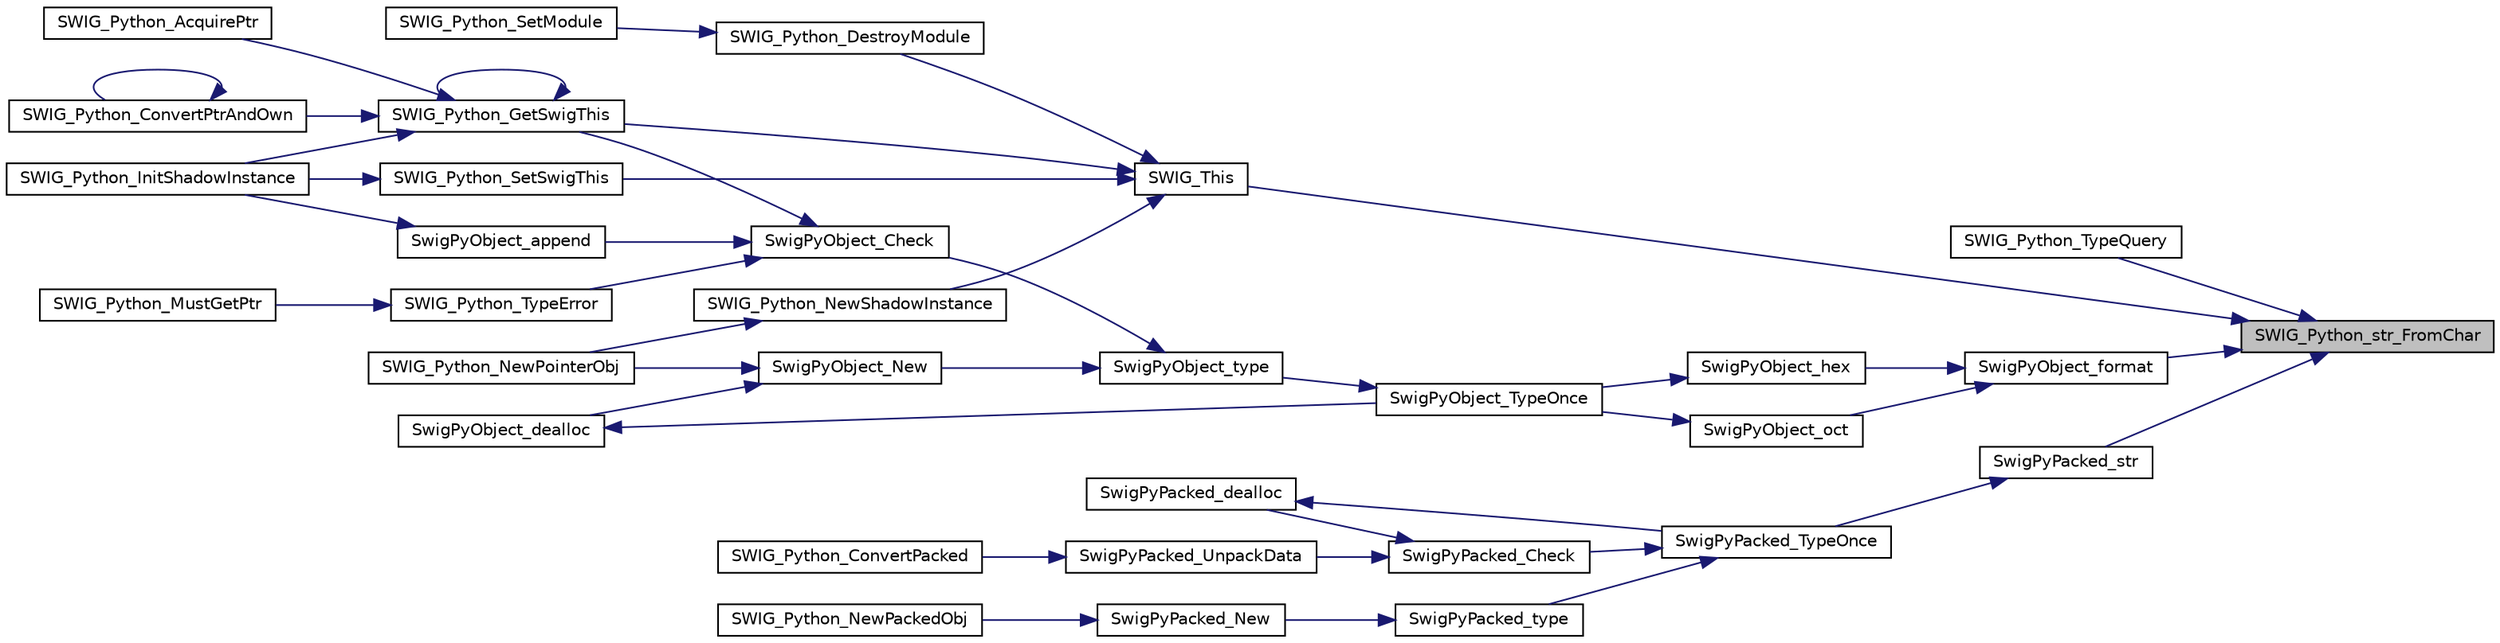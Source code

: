 digraph "SWIG_Python_str_FromChar"
{
 // LATEX_PDF_SIZE
  edge [fontname="Helvetica",fontsize="10",labelfontname="Helvetica",labelfontsize="10"];
  node [fontname="Helvetica",fontsize="10",shape=record];
  rankdir="RL";
  Node1 [label="SWIG_Python_str_FromChar",height=0.2,width=0.4,color="black", fillcolor="grey75", style="filled", fontcolor="black",tooltip=" "];
  Node1 -> Node2 [dir="back",color="midnightblue",fontsize="10",style="solid",fontname="Helvetica"];
  Node2 [label="SWIG_Python_TypeQuery",height=0.2,width=0.4,color="black", fillcolor="white", style="filled",URL="$de/d48/swig__runtime_8h.html#a849118cf6e81c481c06003b5324c397d",tooltip=" "];
  Node1 -> Node3 [dir="back",color="midnightblue",fontsize="10",style="solid",fontname="Helvetica"];
  Node3 [label="SWIG_This",height=0.2,width=0.4,color="black", fillcolor="white", style="filled",URL="$de/d48/swig__runtime_8h.html#ac3a66f5e4a274b17e1f7f5180250d1c8",tooltip=" "];
  Node3 -> Node4 [dir="back",color="midnightblue",fontsize="10",style="solid",fontname="Helvetica"];
  Node4 [label="SWIG_Python_DestroyModule",height=0.2,width=0.4,color="black", fillcolor="white", style="filled",URL="$de/d48/swig__runtime_8h.html#a6719d81d1c641253fadca31bbae050d0",tooltip=" "];
  Node4 -> Node5 [dir="back",color="midnightblue",fontsize="10",style="solid",fontname="Helvetica"];
  Node5 [label="SWIG_Python_SetModule",height=0.2,width=0.4,color="black", fillcolor="white", style="filled",URL="$de/d48/swig__runtime_8h.html#a97dcf2ac96af7ac919ccb8784322945d",tooltip=" "];
  Node3 -> Node6 [dir="back",color="midnightblue",fontsize="10",style="solid",fontname="Helvetica"];
  Node6 [label="SWIG_Python_GetSwigThis",height=0.2,width=0.4,color="black", fillcolor="white", style="filled",URL="$de/d48/swig__runtime_8h.html#ad0f863f0634d92d40cbc7dab4bba2f9b",tooltip=" "];
  Node6 -> Node7 [dir="back",color="midnightblue",fontsize="10",style="solid",fontname="Helvetica"];
  Node7 [label="SWIG_Python_AcquirePtr",height=0.2,width=0.4,color="black", fillcolor="white", style="filled",URL="$de/d48/swig__runtime_8h.html#afddb1b639fb789e0f8aa35e8e5f2635f",tooltip=" "];
  Node6 -> Node8 [dir="back",color="midnightblue",fontsize="10",style="solid",fontname="Helvetica"];
  Node8 [label="SWIG_Python_ConvertPtrAndOwn",height=0.2,width=0.4,color="black", fillcolor="white", style="filled",URL="$de/d48/swig__runtime_8h.html#ab5bec3f786db25fd4085c1534d785a0d",tooltip=" "];
  Node8 -> Node8 [dir="back",color="midnightblue",fontsize="10",style="solid",fontname="Helvetica"];
  Node6 -> Node6 [dir="back",color="midnightblue",fontsize="10",style="solid",fontname="Helvetica"];
  Node6 -> Node9 [dir="back",color="midnightblue",fontsize="10",style="solid",fontname="Helvetica"];
  Node9 [label="SWIG_Python_InitShadowInstance",height=0.2,width=0.4,color="black", fillcolor="white", style="filled",URL="$de/d48/swig__runtime_8h.html#af6b04c7cf42a9e06a528481c86d2c41c",tooltip=" "];
  Node3 -> Node10 [dir="back",color="midnightblue",fontsize="10",style="solid",fontname="Helvetica"];
  Node10 [label="SWIG_Python_NewShadowInstance",height=0.2,width=0.4,color="black", fillcolor="white", style="filled",URL="$de/d48/swig__runtime_8h.html#a26d08bb58478064a98c5ec7c25f915a0",tooltip=" "];
  Node10 -> Node11 [dir="back",color="midnightblue",fontsize="10",style="solid",fontname="Helvetica"];
  Node11 [label="SWIG_Python_NewPointerObj",height=0.2,width=0.4,color="black", fillcolor="white", style="filled",URL="$de/d48/swig__runtime_8h.html#aafcef2f28a43f6f687dc7114cc6e2f2b",tooltip=" "];
  Node3 -> Node12 [dir="back",color="midnightblue",fontsize="10",style="solid",fontname="Helvetica"];
  Node12 [label="SWIG_Python_SetSwigThis",height=0.2,width=0.4,color="black", fillcolor="white", style="filled",URL="$de/d48/swig__runtime_8h.html#a7510f33190dba6f3a77bd18d891e6c38",tooltip=" "];
  Node12 -> Node9 [dir="back",color="midnightblue",fontsize="10",style="solid",fontname="Helvetica"];
  Node1 -> Node13 [dir="back",color="midnightblue",fontsize="10",style="solid",fontname="Helvetica"];
  Node13 [label="SwigPyObject_format",height=0.2,width=0.4,color="black", fillcolor="white", style="filled",URL="$de/d48/swig__runtime_8h.html#aae6ca01869202c83b1a0e94c89e99531",tooltip=" "];
  Node13 -> Node14 [dir="back",color="midnightblue",fontsize="10",style="solid",fontname="Helvetica"];
  Node14 [label="SwigPyObject_hex",height=0.2,width=0.4,color="black", fillcolor="white", style="filled",URL="$de/d48/swig__runtime_8h.html#a2f84a1f8f23c3799674771805cc21231",tooltip=" "];
  Node14 -> Node15 [dir="back",color="midnightblue",fontsize="10",style="solid",fontname="Helvetica"];
  Node15 [label="SwigPyObject_TypeOnce",height=0.2,width=0.4,color="black", fillcolor="white", style="filled",URL="$de/d48/swig__runtime_8h.html#aea7d4126c1b77d06d8fcdf22619e9d77",tooltip=" "];
  Node15 -> Node16 [dir="back",color="midnightblue",fontsize="10",style="solid",fontname="Helvetica"];
  Node16 [label="SwigPyObject_type",height=0.2,width=0.4,color="black", fillcolor="white", style="filled",URL="$de/d48/swig__runtime_8h.html#ae8dc28636254904148bf0ecbaa84559d",tooltip=" "];
  Node16 -> Node17 [dir="back",color="midnightblue",fontsize="10",style="solid",fontname="Helvetica"];
  Node17 [label="SwigPyObject_Check",height=0.2,width=0.4,color="black", fillcolor="white", style="filled",URL="$de/d48/swig__runtime_8h.html#a918ad69f91e617193f190aed101c3cc4",tooltip=" "];
  Node17 -> Node6 [dir="back",color="midnightblue",fontsize="10",style="solid",fontname="Helvetica"];
  Node17 -> Node18 [dir="back",color="midnightblue",fontsize="10",style="solid",fontname="Helvetica"];
  Node18 [label="SWIG_Python_TypeError",height=0.2,width=0.4,color="black", fillcolor="white", style="filled",URL="$de/d48/swig__runtime_8h.html#ac487bf25fd5238c01ad35edf4dde586f",tooltip=" "];
  Node18 -> Node19 [dir="back",color="midnightblue",fontsize="10",style="solid",fontname="Helvetica"];
  Node19 [label="SWIG_Python_MustGetPtr",height=0.2,width=0.4,color="black", fillcolor="white", style="filled",URL="$de/d48/swig__runtime_8h.html#a9585a9047da4331406bfc603efc994d9",tooltip=" "];
  Node17 -> Node20 [dir="back",color="midnightblue",fontsize="10",style="solid",fontname="Helvetica"];
  Node20 [label="SwigPyObject_append",height=0.2,width=0.4,color="black", fillcolor="white", style="filled",URL="$de/d48/swig__runtime_8h.html#a36a192da95e9bd2f973d97f3cb668f02",tooltip=" "];
  Node20 -> Node9 [dir="back",color="midnightblue",fontsize="10",style="solid",fontname="Helvetica"];
  Node16 -> Node21 [dir="back",color="midnightblue",fontsize="10",style="solid",fontname="Helvetica"];
  Node21 [label="SwigPyObject_New",height=0.2,width=0.4,color="black", fillcolor="white", style="filled",URL="$de/d48/swig__runtime_8h.html#adaf049b6445afcfd0890cabe0d5539d4",tooltip=" "];
  Node21 -> Node11 [dir="back",color="midnightblue",fontsize="10",style="solid",fontname="Helvetica"];
  Node21 -> Node22 [dir="back",color="midnightblue",fontsize="10",style="solid",fontname="Helvetica"];
  Node22 [label="SwigPyObject_dealloc",height=0.2,width=0.4,color="black", fillcolor="white", style="filled",URL="$de/d48/swig__runtime_8h.html#a31a09386e839d2080e2f56602c011263",tooltip=" "];
  Node22 -> Node15 [dir="back",color="midnightblue",fontsize="10",style="solid",fontname="Helvetica"];
  Node13 -> Node23 [dir="back",color="midnightblue",fontsize="10",style="solid",fontname="Helvetica"];
  Node23 [label="SwigPyObject_oct",height=0.2,width=0.4,color="black", fillcolor="white", style="filled",URL="$de/d48/swig__runtime_8h.html#af46a9a17b9d632d0a73132eeb0ce1339",tooltip=" "];
  Node23 -> Node15 [dir="back",color="midnightblue",fontsize="10",style="solid",fontname="Helvetica"];
  Node1 -> Node24 [dir="back",color="midnightblue",fontsize="10",style="solid",fontname="Helvetica"];
  Node24 [label="SwigPyPacked_str",height=0.2,width=0.4,color="black", fillcolor="white", style="filled",URL="$de/d48/swig__runtime_8h.html#abe00f22d509752ca86ab0f273230fefb",tooltip=" "];
  Node24 -> Node25 [dir="back",color="midnightblue",fontsize="10",style="solid",fontname="Helvetica"];
  Node25 [label="SwigPyPacked_TypeOnce",height=0.2,width=0.4,color="black", fillcolor="white", style="filled",URL="$de/d48/swig__runtime_8h.html#a31a57967e5b47748769603196022a988",tooltip=" "];
  Node25 -> Node26 [dir="back",color="midnightblue",fontsize="10",style="solid",fontname="Helvetica"];
  Node26 [label="SwigPyPacked_Check",height=0.2,width=0.4,color="black", fillcolor="white", style="filled",URL="$de/d48/swig__runtime_8h.html#a6fea38d61cc362fd7b67a9fa56b33307",tooltip=" "];
  Node26 -> Node27 [dir="back",color="midnightblue",fontsize="10",style="solid",fontname="Helvetica"];
  Node27 [label="SwigPyPacked_dealloc",height=0.2,width=0.4,color="black", fillcolor="white", style="filled",URL="$de/d48/swig__runtime_8h.html#ad8ae205f122aca20da861fa915a332b0",tooltip=" "];
  Node27 -> Node25 [dir="back",color="midnightblue",fontsize="10",style="solid",fontname="Helvetica"];
  Node26 -> Node28 [dir="back",color="midnightblue",fontsize="10",style="solid",fontname="Helvetica"];
  Node28 [label="SwigPyPacked_UnpackData",height=0.2,width=0.4,color="black", fillcolor="white", style="filled",URL="$de/d48/swig__runtime_8h.html#ab442a6cd16d41e179ab07e4b3cd4093f",tooltip=" "];
  Node28 -> Node29 [dir="back",color="midnightblue",fontsize="10",style="solid",fontname="Helvetica"];
  Node29 [label="SWIG_Python_ConvertPacked",height=0.2,width=0.4,color="black", fillcolor="white", style="filled",URL="$de/d48/swig__runtime_8h.html#a03b3793a4bd02ab2e9dda57331f4b5f3",tooltip=" "];
  Node25 -> Node30 [dir="back",color="midnightblue",fontsize="10",style="solid",fontname="Helvetica"];
  Node30 [label="SwigPyPacked_type",height=0.2,width=0.4,color="black", fillcolor="white", style="filled",URL="$de/d48/swig__runtime_8h.html#aa195dda6cc1c2fc299c8ae690bae4904",tooltip=" "];
  Node30 -> Node31 [dir="back",color="midnightblue",fontsize="10",style="solid",fontname="Helvetica"];
  Node31 [label="SwigPyPacked_New",height=0.2,width=0.4,color="black", fillcolor="white", style="filled",URL="$de/d48/swig__runtime_8h.html#a2b75857efc8350c2f6b2b0d870a35d40",tooltip=" "];
  Node31 -> Node32 [dir="back",color="midnightblue",fontsize="10",style="solid",fontname="Helvetica"];
  Node32 [label="SWIG_Python_NewPackedObj",height=0.2,width=0.4,color="black", fillcolor="white", style="filled",URL="$de/d48/swig__runtime_8h.html#ac1d35a8810ff559255a38f5a8dd2fc2e",tooltip=" "];
}

